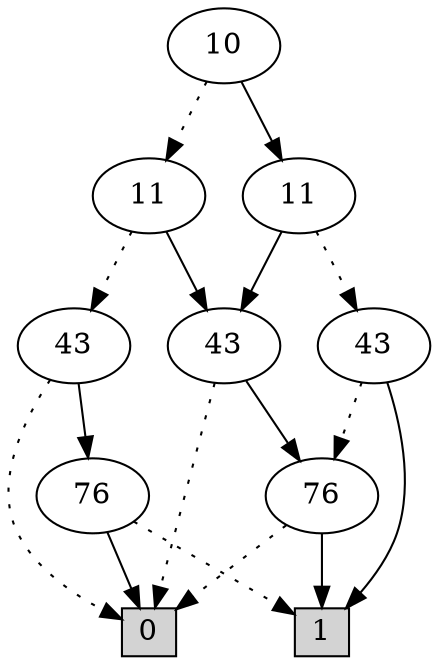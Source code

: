 digraph G {
0 [shape=box, label="0", style=filled, shape=box, height=0.3, width=0.3];
1 [shape=box, label="1", style=filled, shape=box, height=0.3, width=0.3];
246073 [label="10"];
246073 -> 246064 [style=dotted];
246073 -> 246072 [style=filled];
246064 [label="11"];
246064 -> 246062 [style=dotted];
246064 -> 246063 [style=filled];
246062 [label="43"];
246062 -> 0 [style=dotted];
246062 -> 155 [style=filled];
155 [label="76"];
155 -> 1 [style=dotted];
155 -> 0 [style=filled];
246063 [label="43"];
246063 -> 0 [style=dotted];
246063 -> 154 [style=filled];
154 [label="76"];
154 -> 0 [style=dotted];
154 -> 1 [style=filled];
246072 [label="11"];
246072 -> 246071 [style=dotted];
246072 -> 246063 [style=filled];
246071 [label="43"];
246071 -> 154 [style=dotted];
246071 -> 1 [style=filled];
}
